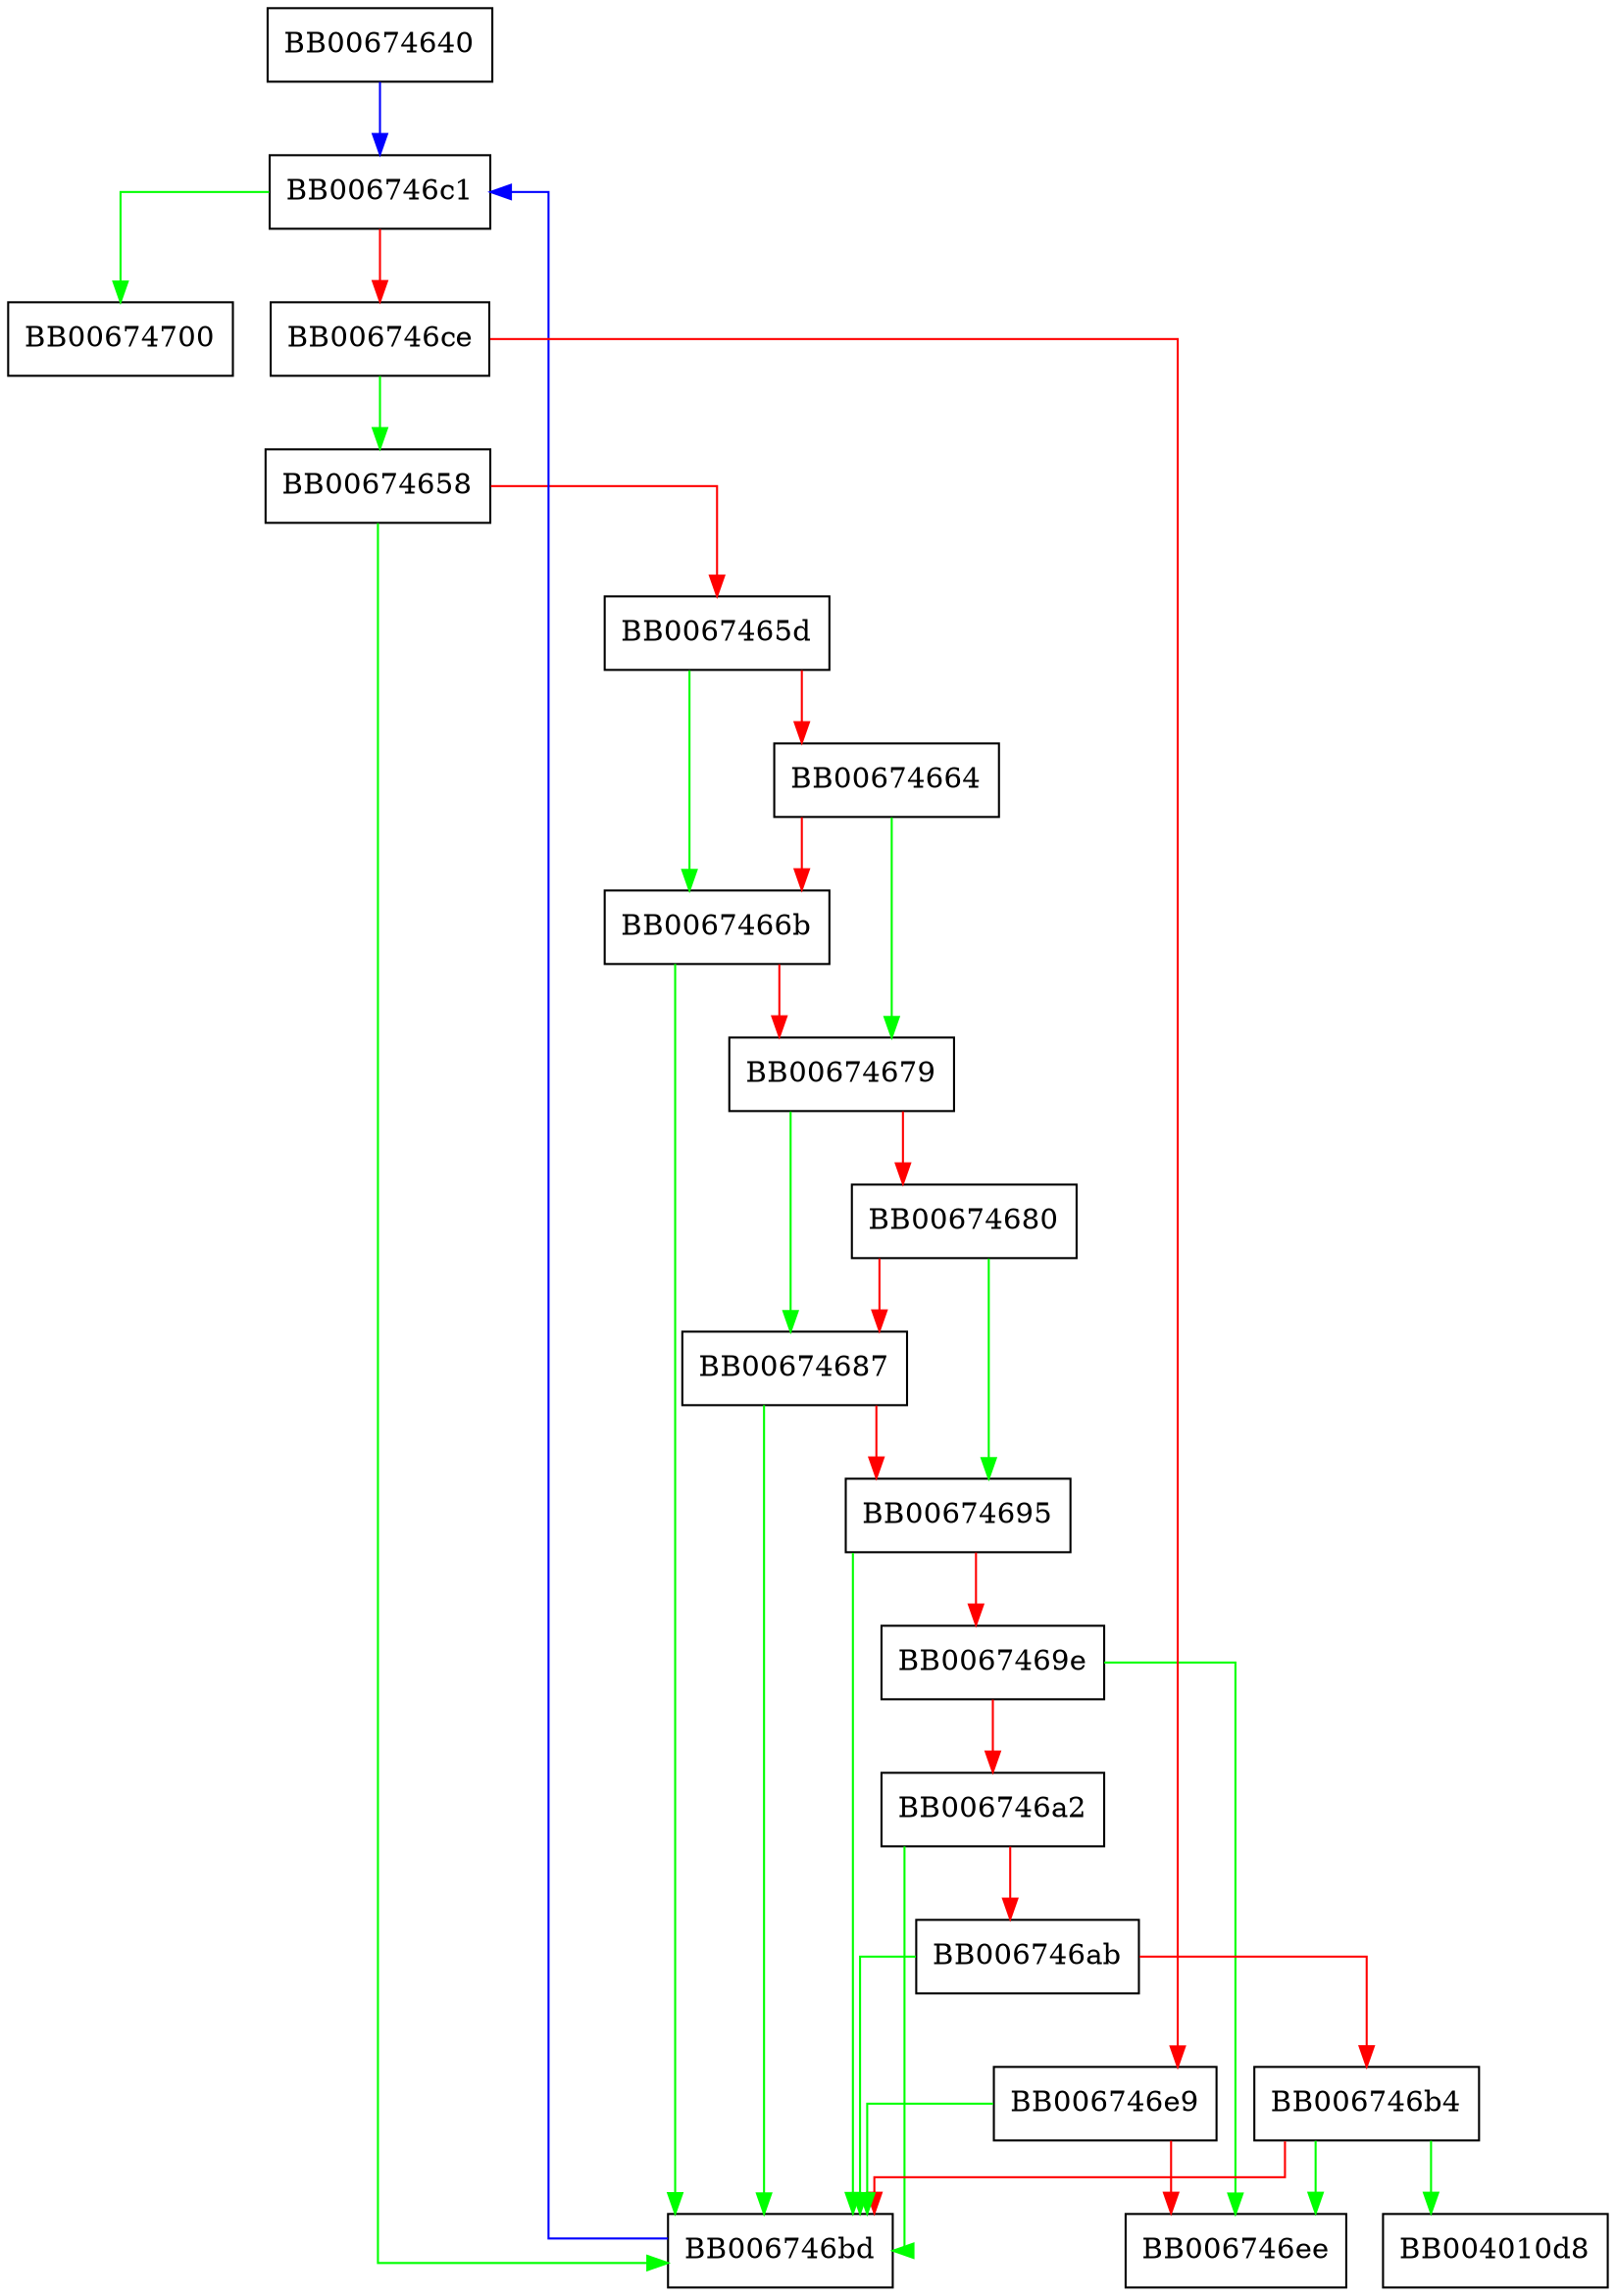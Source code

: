 digraph X509_find_by_subject {
  node [shape="box"];
  graph [splines=ortho];
  BB00674640 -> BB006746c1 [color="blue"];
  BB00674658 -> BB006746bd [color="green"];
  BB00674658 -> BB0067465d [color="red"];
  BB0067465d -> BB0067466b [color="green"];
  BB0067465d -> BB00674664 [color="red"];
  BB00674664 -> BB00674679 [color="green"];
  BB00674664 -> BB0067466b [color="red"];
  BB0067466b -> BB006746bd [color="green"];
  BB0067466b -> BB00674679 [color="red"];
  BB00674679 -> BB00674687 [color="green"];
  BB00674679 -> BB00674680 [color="red"];
  BB00674680 -> BB00674695 [color="green"];
  BB00674680 -> BB00674687 [color="red"];
  BB00674687 -> BB006746bd [color="green"];
  BB00674687 -> BB00674695 [color="red"];
  BB00674695 -> BB006746bd [color="green"];
  BB00674695 -> BB0067469e [color="red"];
  BB0067469e -> BB006746ee [color="green"];
  BB0067469e -> BB006746a2 [color="red"];
  BB006746a2 -> BB006746bd [color="green"];
  BB006746a2 -> BB006746ab [color="red"];
  BB006746ab -> BB006746bd [color="green"];
  BB006746ab -> BB006746b4 [color="red"];
  BB006746b4 -> BB004010d8 [color="green"];
  BB006746b4 -> BB006746ee [color="green"];
  BB006746b4 -> BB006746bd [color="red"];
  BB006746bd -> BB006746c1 [color="blue"];
  BB006746c1 -> BB00674700 [color="green"];
  BB006746c1 -> BB006746ce [color="red"];
  BB006746ce -> BB00674658 [color="green"];
  BB006746ce -> BB006746e9 [color="red"];
  BB006746e9 -> BB006746bd [color="green"];
  BB006746e9 -> BB006746ee [color="red"];
}